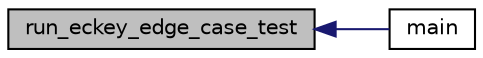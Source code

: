digraph "run_eckey_edge_case_test"
{
  edge [fontname="Helvetica",fontsize="10",labelfontname="Helvetica",labelfontsize="10"];
  node [fontname="Helvetica",fontsize="10",shape=record];
  rankdir="LR";
  Node987 [label="run_eckey_edge_case_test",height=0.2,width=0.4,color="black", fillcolor="grey75", style="filled", fontcolor="black"];
  Node987 -> Node988 [dir="back",color="midnightblue",fontsize="10",style="solid",fontname="Helvetica"];
  Node988 [label="main",height=0.2,width=0.4,color="black", fillcolor="white", style="filled",URL="$d5/d7f/tests_8c.html#a3c04138a5bfe5d72780bb7e82a18e627"];
}
